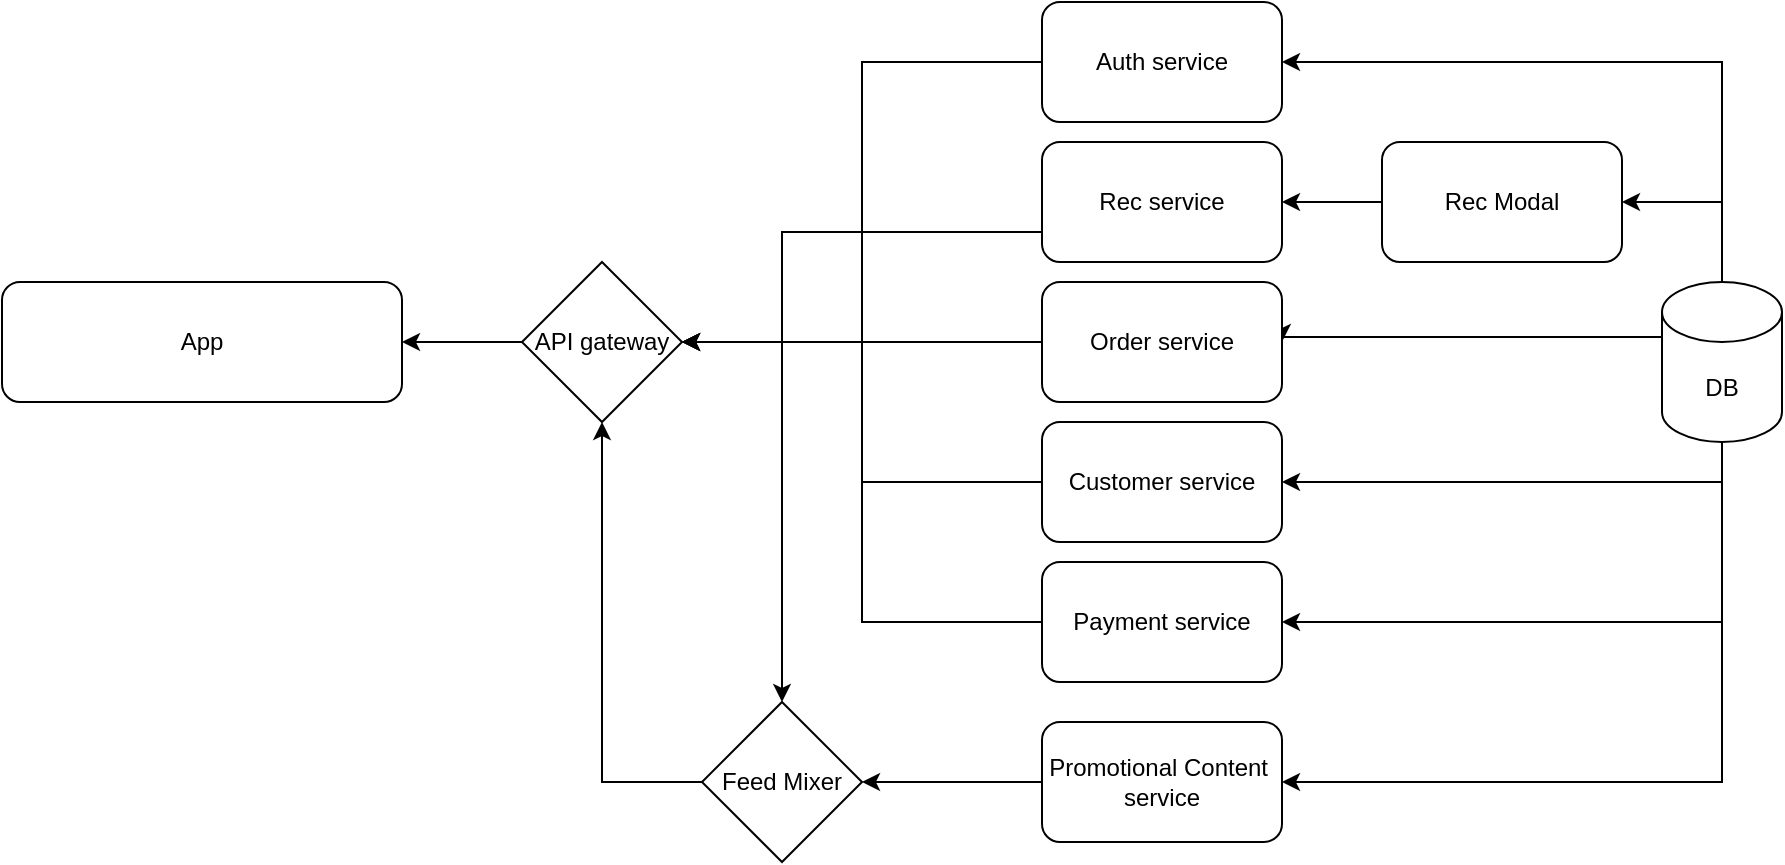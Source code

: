 <mxfile version="20.5.3" type="github">
  <diagram id="CPEFc3Tl807OIN6h063d" name="backend">
    <mxGraphModel dx="1878" dy="592" grid="1" gridSize="10" guides="1" tooltips="1" connect="1" arrows="1" fold="1" page="1" pageScale="1" pageWidth="827" pageHeight="1169" math="0" shadow="0">
      <root>
        <mxCell id="0" />
        <mxCell id="1" parent="0" />
        <mxCell id="G97H9U6K3WA3GSwviMcT-14" style="edgeStyle=orthogonalEdgeStyle;rounded=0;orthogonalLoop=1;jettySize=auto;html=1;exitX=0;exitY=0;exitDx=0;exitDy=27.5;entryX=1;entryY=0.5;entryDx=0;entryDy=0;exitPerimeter=0;" edge="1" parent="1" source="G97H9U6K3WA3GSwviMcT-5" target="G97H9U6K3WA3GSwviMcT-1">
          <mxGeometry relative="1" as="geometry">
            <Array as="points">
              <mxPoint x="560" y="218" />
            </Array>
          </mxGeometry>
        </mxCell>
        <mxCell id="G97H9U6K3WA3GSwviMcT-35" style="edgeStyle=orthogonalEdgeStyle;rounded=0;orthogonalLoop=1;jettySize=auto;html=1;exitX=0;exitY=0.5;exitDx=0;exitDy=0;entryX=1;entryY=0.5;entryDx=0;entryDy=0;" edge="1" parent="1" source="G97H9U6K3WA3GSwviMcT-1" target="G97H9U6K3WA3GSwviMcT-16">
          <mxGeometry relative="1" as="geometry" />
        </mxCell>
        <mxCell id="G97H9U6K3WA3GSwviMcT-1" value="Order service" style="rounded=1;whiteSpace=wrap;html=1;" vertex="1" parent="1">
          <mxGeometry x="440" y="190" width="120" height="60" as="geometry" />
        </mxCell>
        <mxCell id="G97H9U6K3WA3GSwviMcT-32" style="edgeStyle=orthogonalEdgeStyle;rounded=0;orthogonalLoop=1;jettySize=auto;html=1;exitX=0;exitY=0.75;exitDx=0;exitDy=0;entryX=0.5;entryY=0;entryDx=0;entryDy=0;" edge="1" parent="1" source="G97H9U6K3WA3GSwviMcT-2" target="G97H9U6K3WA3GSwviMcT-27">
          <mxGeometry relative="1" as="geometry" />
        </mxCell>
        <mxCell id="G97H9U6K3WA3GSwviMcT-2" value="Rec service" style="rounded=1;whiteSpace=wrap;html=1;" vertex="1" parent="1">
          <mxGeometry x="440" y="120" width="120" height="60" as="geometry" />
        </mxCell>
        <mxCell id="G97H9U6K3WA3GSwviMcT-9" style="edgeStyle=orthogonalEdgeStyle;rounded=0;orthogonalLoop=1;jettySize=auto;html=1;exitX=0.5;exitY=0;exitDx=0;exitDy=0;entryX=1;entryY=0.5;entryDx=0;entryDy=0;exitPerimeter=0;" edge="1" parent="1" source="G97H9U6K3WA3GSwviMcT-5" target="G97H9U6K3WA3GSwviMcT-3">
          <mxGeometry relative="1" as="geometry" />
        </mxCell>
        <mxCell id="G97H9U6K3WA3GSwviMcT-40" style="edgeStyle=orthogonalEdgeStyle;rounded=0;orthogonalLoop=1;jettySize=auto;html=1;exitX=0;exitY=0.5;exitDx=0;exitDy=0;entryX=1;entryY=0.5;entryDx=0;entryDy=0;" edge="1" parent="1" source="G97H9U6K3WA3GSwviMcT-3" target="G97H9U6K3WA3GSwviMcT-2">
          <mxGeometry relative="1" as="geometry" />
        </mxCell>
        <mxCell id="G97H9U6K3WA3GSwviMcT-3" value="Rec Modal" style="rounded=1;whiteSpace=wrap;html=1;" vertex="1" parent="1">
          <mxGeometry x="610" y="120" width="120" height="60" as="geometry" />
        </mxCell>
        <mxCell id="G97H9U6K3WA3GSwviMcT-11" style="edgeStyle=orthogonalEdgeStyle;rounded=0;orthogonalLoop=1;jettySize=auto;html=1;exitX=0.5;exitY=1;exitDx=0;exitDy=0;entryX=1;entryY=0.5;entryDx=0;entryDy=0;exitPerimeter=0;" edge="1" parent="1" source="G97H9U6K3WA3GSwviMcT-5" target="G97H9U6K3WA3GSwviMcT-4">
          <mxGeometry relative="1" as="geometry" />
        </mxCell>
        <mxCell id="G97H9U6K3WA3GSwviMcT-36" style="edgeStyle=orthogonalEdgeStyle;rounded=0;orthogonalLoop=1;jettySize=auto;html=1;exitX=0;exitY=0.5;exitDx=0;exitDy=0;entryX=1;entryY=0.5;entryDx=0;entryDy=0;" edge="1" parent="1" source="G97H9U6K3WA3GSwviMcT-4" target="G97H9U6K3WA3GSwviMcT-16">
          <mxGeometry relative="1" as="geometry" />
        </mxCell>
        <mxCell id="G97H9U6K3WA3GSwviMcT-4" value="Customer service" style="rounded=1;whiteSpace=wrap;html=1;" vertex="1" parent="1">
          <mxGeometry x="440" y="260" width="120" height="60" as="geometry" />
        </mxCell>
        <mxCell id="G97H9U6K3WA3GSwviMcT-5" value="DB" style="shape=cylinder3;whiteSpace=wrap;html=1;boundedLbl=1;backgroundOutline=1;size=15;" vertex="1" parent="1">
          <mxGeometry x="750" y="190" width="60" height="80" as="geometry" />
        </mxCell>
        <mxCell id="G97H9U6K3WA3GSwviMcT-15" style="edgeStyle=orthogonalEdgeStyle;rounded=0;orthogonalLoop=1;jettySize=auto;html=1;exitX=1;exitY=0.5;exitDx=0;exitDy=0;entryX=1;entryY=0.5;entryDx=0;entryDy=0;" edge="1" parent="1" target="G97H9U6K3WA3GSwviMcT-6">
          <mxGeometry relative="1" as="geometry">
            <mxPoint x="780" y="190" as="sourcePoint" />
            <Array as="points">
              <mxPoint x="780" y="80" />
            </Array>
          </mxGeometry>
        </mxCell>
        <mxCell id="G97H9U6K3WA3GSwviMcT-39" style="edgeStyle=orthogonalEdgeStyle;rounded=0;orthogonalLoop=1;jettySize=auto;html=1;exitX=0;exitY=0.5;exitDx=0;exitDy=0;entryX=1;entryY=0.5;entryDx=0;entryDy=0;" edge="1" parent="1" source="G97H9U6K3WA3GSwviMcT-6" target="G97H9U6K3WA3GSwviMcT-16">
          <mxGeometry relative="1" as="geometry" />
        </mxCell>
        <mxCell id="G97H9U6K3WA3GSwviMcT-6" value="Auth service" style="rounded=1;whiteSpace=wrap;html=1;" vertex="1" parent="1">
          <mxGeometry x="440" y="50" width="120" height="60" as="geometry" />
        </mxCell>
        <mxCell id="G97H9U6K3WA3GSwviMcT-13" style="edgeStyle=orthogonalEdgeStyle;rounded=0;orthogonalLoop=1;jettySize=auto;html=1;exitX=0.5;exitY=1;exitDx=0;exitDy=0;entryX=1;entryY=0.5;entryDx=0;entryDy=0;exitPerimeter=0;" edge="1" parent="1" source="G97H9U6K3WA3GSwviMcT-5" target="G97H9U6K3WA3GSwviMcT-7">
          <mxGeometry relative="1" as="geometry">
            <mxPoint x="770" y="280" as="sourcePoint" />
          </mxGeometry>
        </mxCell>
        <mxCell id="G97H9U6K3WA3GSwviMcT-37" style="edgeStyle=orthogonalEdgeStyle;rounded=0;orthogonalLoop=1;jettySize=auto;html=1;exitX=0;exitY=0.5;exitDx=0;exitDy=0;entryX=1;entryY=0.5;entryDx=0;entryDy=0;" edge="1" parent="1" source="G97H9U6K3WA3GSwviMcT-7" target="G97H9U6K3WA3GSwviMcT-16">
          <mxGeometry relative="1" as="geometry" />
        </mxCell>
        <mxCell id="G97H9U6K3WA3GSwviMcT-7" value="Payment service" style="rounded=1;whiteSpace=wrap;html=1;" vertex="1" parent="1">
          <mxGeometry x="440" y="330" width="120" height="60" as="geometry" />
        </mxCell>
        <mxCell id="G97H9U6K3WA3GSwviMcT-33" style="edgeStyle=orthogonalEdgeStyle;rounded=0;orthogonalLoop=1;jettySize=auto;html=1;exitX=0;exitY=0.5;exitDx=0;exitDy=0;entryX=1;entryY=0.5;entryDx=0;entryDy=0;" edge="1" parent="1" source="G97H9U6K3WA3GSwviMcT-16" target="G97H9U6K3WA3GSwviMcT-22">
          <mxGeometry relative="1" as="geometry" />
        </mxCell>
        <mxCell id="G97H9U6K3WA3GSwviMcT-16" value="API gateway" style="rhombus;whiteSpace=wrap;html=1;" vertex="1" parent="1">
          <mxGeometry x="180" y="180" width="80" height="80" as="geometry" />
        </mxCell>
        <mxCell id="G97H9U6K3WA3GSwviMcT-22" value="App" style="rounded=1;whiteSpace=wrap;html=1;" vertex="1" parent="1">
          <mxGeometry x="-80" y="190" width="200" height="60" as="geometry" />
        </mxCell>
        <mxCell id="G97H9U6K3WA3GSwviMcT-25" style="edgeStyle=orthogonalEdgeStyle;rounded=0;orthogonalLoop=1;jettySize=auto;html=1;entryX=1;entryY=0.5;entryDx=0;entryDy=0;" edge="1" parent="1" source="G97H9U6K3WA3GSwviMcT-5" target="G97H9U6K3WA3GSwviMcT-24">
          <mxGeometry relative="1" as="geometry">
            <Array as="points">
              <mxPoint x="780" y="440" />
            </Array>
          </mxGeometry>
        </mxCell>
        <mxCell id="G97H9U6K3WA3GSwviMcT-31" style="edgeStyle=orthogonalEdgeStyle;rounded=0;orthogonalLoop=1;jettySize=auto;html=1;exitX=0;exitY=0.5;exitDx=0;exitDy=0;entryX=1;entryY=0.5;entryDx=0;entryDy=0;" edge="1" parent="1" source="G97H9U6K3WA3GSwviMcT-24" target="G97H9U6K3WA3GSwviMcT-27">
          <mxGeometry relative="1" as="geometry" />
        </mxCell>
        <mxCell id="G97H9U6K3WA3GSwviMcT-24" value="Promotional Content&amp;nbsp;&lt;br&gt;service&lt;br&gt;" style="rounded=1;whiteSpace=wrap;html=1;" vertex="1" parent="1">
          <mxGeometry x="440" y="410" width="120" height="60" as="geometry" />
        </mxCell>
        <mxCell id="G97H9U6K3WA3GSwviMcT-34" style="edgeStyle=orthogonalEdgeStyle;rounded=0;orthogonalLoop=1;jettySize=auto;html=1;exitX=0;exitY=0.5;exitDx=0;exitDy=0;entryX=0.5;entryY=1;entryDx=0;entryDy=0;" edge="1" parent="1" source="G97H9U6K3WA3GSwviMcT-27" target="G97H9U6K3WA3GSwviMcT-16">
          <mxGeometry relative="1" as="geometry" />
        </mxCell>
        <mxCell id="G97H9U6K3WA3GSwviMcT-27" value="Feed Mixer" style="rhombus;whiteSpace=wrap;html=1;" vertex="1" parent="1">
          <mxGeometry x="270" y="400" width="80" height="80" as="geometry" />
        </mxCell>
      </root>
    </mxGraphModel>
  </diagram>
</mxfile>
